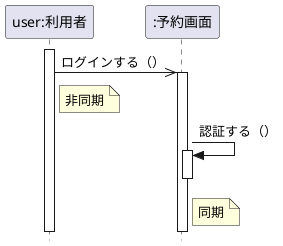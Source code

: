 @startuml
hide footbox
skinparam style strictuml /' 厳密なUMLに準拠する'/
participant "user:利用者" as user
participant ":予約画面" as control

activate user
user ->> control: ログインする（）
activate control
note right of user : 非同期
control -> control: 認証する（）
activate control
deactivate control
note right of control : 同期
@enduml